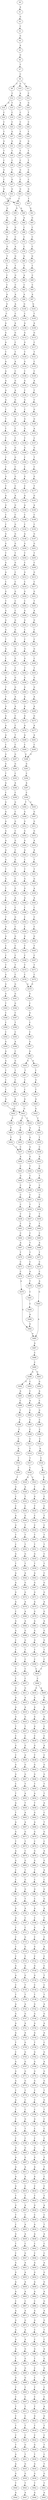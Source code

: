 strict digraph  {
	S0 -> S1 [ label = A ];
	S1 -> S2 [ label = G ];
	S2 -> S3 [ label = C ];
	S3 -> S4 [ label = G ];
	S4 -> S5 [ label = A ];
	S5 -> S6 [ label = G ];
	S6 -> S7 [ label = T ];
	S7 -> S8 [ label = C ];
	S8 -> S9 [ label = C ];
	S8 -> S10 [ label = G ];
	S8 -> S11 [ label = T ];
	S9 -> S12 [ label = C ];
	S10 -> S13 [ label = A ];
	S11 -> S14 [ label = C ];
	S12 -> S15 [ label = T ];
	S12 -> S16 [ label = G ];
	S13 -> S17 [ label = A ];
	S14 -> S18 [ label = G ];
	S15 -> S19 [ label = C ];
	S16 -> S20 [ label = C ];
	S17 -> S21 [ label = C ];
	S18 -> S22 [ label = T ];
	S19 -> S23 [ label = C ];
	S20 -> S24 [ label = C ];
	S21 -> S25 [ label = C ];
	S22 -> S26 [ label = C ];
	S23 -> S27 [ label = G ];
	S24 -> S28 [ label = T ];
	S25 -> S29 [ label = T ];
	S26 -> S30 [ label = T ];
	S27 -> S31 [ label = G ];
	S28 -> S32 [ label = G ];
	S29 -> S33 [ label = G ];
	S30 -> S34 [ label = G ];
	S31 -> S35 [ label = T ];
	S32 -> S36 [ label = T ];
	S33 -> S37 [ label = T ];
	S34 -> S38 [ label = T ];
	S35 -> S39 [ label = C ];
	S36 -> S40 [ label = C ];
	S37 -> S41 [ label = C ];
	S38 -> S42 [ label = T ];
	S39 -> S43 [ label = T ];
	S40 -> S44 [ label = G ];
	S41 -> S45 [ label = G ];
	S42 -> S46 [ label = C ];
	S43 -> S47 [ label = G ];
	S44 -> S48 [ label = C ];
	S45 -> S49 [ label = C ];
	S46 -> S50 [ label = C ];
	S47 -> S51 [ label = G ];
	S48 -> S52 [ label = G ];
	S49 -> S53 [ label = G ];
	S50 -> S54 [ label = G ];
	S51 -> S55 [ label = A ];
	S52 -> S56 [ label = C ];
	S53 -> S56 [ label = C ];
	S54 -> S57 [ label = T ];
	S55 -> S58 [ label = G ];
	S56 -> S59 [ label = G ];
	S56 -> S60 [ label = A ];
	S57 -> S61 [ label = G ];
	S58 -> S62 [ label = G ];
	S59 -> S63 [ label = A ];
	S60 -> S64 [ label = A ];
	S61 -> S65 [ label = G ];
	S62 -> S66 [ label = G ];
	S63 -> S67 [ label = G ];
	S64 -> S68 [ label = C ];
	S65 -> S69 [ label = C ];
	S66 -> S70 [ label = T ];
	S67 -> S71 [ label = C ];
	S68 -> S72 [ label = C ];
	S69 -> S73 [ label = C ];
	S70 -> S74 [ label = G ];
	S71 -> S75 [ label = A ];
	S72 -> S76 [ label = C ];
	S73 -> S77 [ label = C ];
	S74 -> S78 [ label = T ];
	S75 -> S79 [ label = G ];
	S76 -> S80 [ label = G ];
	S77 -> S81 [ label = G ];
	S78 -> S82 [ label = T ];
	S79 -> S83 [ label = T ];
	S80 -> S84 [ label = T ];
	S81 -> S85 [ label = T ];
	S82 -> S86 [ label = C ];
	S83 -> S87 [ label = G ];
	S84 -> S88 [ label = A ];
	S85 -> S89 [ label = C ];
	S86 -> S90 [ label = C ];
	S87 -> S91 [ label = C ];
	S88 -> S92 [ label = C ];
	S89 -> S93 [ label = C ];
	S90 -> S94 [ label = A ];
	S91 -> S95 [ label = A ];
	S92 -> S96 [ label = A ];
	S93 -> S97 [ label = A ];
	S94 -> S98 [ label = G ];
	S95 -> S99 [ label = A ];
	S96 -> S100 [ label = G ];
	S97 -> S101 [ label = G ];
	S98 -> S102 [ label = C ];
	S99 -> S103 [ label = C ];
	S100 -> S104 [ label = C ];
	S101 -> S105 [ label = T ];
	S102 -> S106 [ label = A ];
	S103 -> S107 [ label = A ];
	S104 -> S108 [ label = A ];
	S105 -> S109 [ label = A ];
	S106 -> S110 [ label = G ];
	S107 -> S111 [ label = G ];
	S108 -> S112 [ label = G ];
	S109 -> S113 [ label = G ];
	S110 -> S114 [ label = A ];
	S111 -> S115 [ label = C ];
	S112 -> S116 [ label = G ];
	S113 -> S117 [ label = C ];
	S114 -> S118 [ label = T ];
	S115 -> S119 [ label = T ];
	S116 -> S120 [ label = T ];
	S117 -> S121 [ label = T ];
	S118 -> S122 [ label = A ];
	S119 -> S123 [ label = A ];
	S120 -> S124 [ label = G ];
	S121 -> S125 [ label = C ];
	S122 -> S126 [ label = A ];
	S123 -> S127 [ label = C ];
	S124 -> S128 [ label = C ];
	S125 -> S129 [ label = C ];
	S126 -> S130 [ label = A ];
	S127 -> S131 [ label = G ];
	S128 -> S132 [ label = A ];
	S129 -> S133 [ label = A ];
	S130 -> S134 [ label = A ];
	S131 -> S135 [ label = A ];
	S132 -> S136 [ label = C ];
	S133 -> S137 [ label = C ];
	S134 -> S138 [ label = A ];
	S135 -> S139 [ label = G ];
	S136 -> S140 [ label = G ];
	S137 -> S141 [ label = C ];
	S138 -> S142 [ label = C ];
	S139 -> S143 [ label = A ];
	S140 -> S144 [ label = C ];
	S141 -> S145 [ label = G ];
	S142 -> S146 [ label = T ];
	S143 -> S147 [ label = A ];
	S144 -> S148 [ label = G ];
	S145 -> S149 [ label = G ];
	S146 -> S150 [ label = T ];
	S147 -> S151 [ label = C ];
	S148 -> S152 [ label = G ];
	S149 -> S153 [ label = A ];
	S150 -> S154 [ label = T ];
	S151 -> S155 [ label = T ];
	S152 -> S156 [ label = T ];
	S153 -> S157 [ label = C ];
	S154 -> S158 [ label = G ];
	S155 -> S159 [ label = G ];
	S156 -> S160 [ label = G ];
	S157 -> S161 [ label = G ];
	S158 -> S162 [ label = C ];
	S159 -> S163 [ label = G ];
	S160 -> S164 [ label = C ];
	S161 -> S165 [ label = T ];
	S162 -> S166 [ label = C ];
	S163 -> S167 [ label = C ];
	S164 -> S168 [ label = C ];
	S165 -> S169 [ label = C ];
	S166 -> S170 [ label = G ];
	S167 -> S171 [ label = G ];
	S168 -> S172 [ label = G ];
	S169 -> S173 [ label = G ];
	S170 -> S174 [ label = T ];
	S171 -> S175 [ label = C ];
	S172 -> S176 [ label = C ];
	S173 -> S177 [ label = T ];
	S174 -> S178 [ label = A ];
	S175 -> S179 [ label = A ];
	S176 -> S180 [ label = A ];
	S177 -> S181 [ label = G ];
	S178 -> S182 [ label = G ];
	S179 -> S183 [ label = G ];
	S180 -> S184 [ label = A ];
	S181 -> S185 [ label = A ];
	S182 -> S186 [ label = C ];
	S183 -> S187 [ label = C ];
	S184 -> S188 [ label = C ];
	S185 -> S189 [ label = C ];
	S186 -> S190 [ label = C ];
	S187 -> S191 [ label = G ];
	S188 -> S192 [ label = C ];
	S189 -> S193 [ label = C ];
	S190 -> S194 [ label = G ];
	S191 -> S195 [ label = G ];
	S192 -> S196 [ label = A ];
	S193 -> S197 [ label = G ];
	S194 -> S198 [ label = G ];
	S195 -> S199 [ label = G ];
	S196 -> S200 [ label = G ];
	S197 -> S201 [ label = G ];
	S198 -> S202 [ label = T ];
	S199 -> S203 [ label = T ];
	S200 -> S204 [ label = T ];
	S201 -> S205 [ label = T ];
	S202 -> S206 [ label = G ];
	S203 -> S207 [ label = G ];
	S204 -> S208 [ label = C ];
	S205 -> S209 [ label = C ];
	S206 -> S210 [ label = A ];
	S207 -> S211 [ label = C ];
	S208 -> S212 [ label = G ];
	S209 -> S213 [ label = G ];
	S210 -> S214 [ label = C ];
	S211 -> S215 [ label = C ];
	S212 -> S216 [ label = C ];
	S213 -> S217 [ label = C ];
	S214 -> S218 [ label = G ];
	S215 -> S219 [ label = G ];
	S216 -> S220 [ label = G ];
	S217 -> S221 [ label = G ];
	S218 -> S222 [ label = T ];
	S219 -> S223 [ label = C ];
	S220 -> S224 [ label = C ];
	S221 -> S225 [ label = T ];
	S222 -> S226 [ label = G ];
	S223 -> S227 [ label = C ];
	S224 -> S228 [ label = A ];
	S225 -> S229 [ label = A ];
	S226 -> S230 [ label = G ];
	S227 -> S231 [ label = G ];
	S228 -> S232 [ label = G ];
	S229 -> S233 [ label = G ];
	S230 -> S234 [ label = G ];
	S231 -> S235 [ label = G ];
	S232 -> S236 [ label = C ];
	S233 -> S237 [ label = C ];
	S234 -> S238 [ label = T ];
	S235 -> S239 [ label = T ];
	S236 -> S240 [ label = C ];
	S237 -> S241 [ label = C ];
	S238 -> S242 [ label = A ];
	S239 -> S243 [ label = G ];
	S240 -> S244 [ label = G ];
	S241 -> S245 [ label = G ];
	S242 -> S246 [ label = C ];
	S243 -> S247 [ label = G ];
	S244 -> S248 [ label = G ];
	S245 -> S249 [ label = C ];
	S246 -> S250 [ label = T ];
	S247 -> S251 [ label = T ];
	S248 -> S252 [ label = T ];
	S249 -> S253 [ label = T ];
	S250 -> S254 [ label = A ];
	S251 -> S255 [ label = G ];
	S252 -> S256 [ label = G ];
	S253 -> S257 [ label = G ];
	S254 -> S258 [ label = T ];
	S255 -> S259 [ label = G ];
	S256 -> S260 [ label = G ];
	S257 -> S261 [ label = G ];
	S258 -> S262 [ label = T ];
	S259 -> S263 [ label = A ];
	S260 -> S264 [ label = A ];
	S261 -> S265 [ label = A ];
	S262 -> S266 [ label = G ];
	S263 -> S267 [ label = A ];
	S264 -> S268 [ label = A ];
	S265 -> S269 [ label = A ];
	S266 -> S270 [ label = G ];
	S267 -> S271 [ label = C ];
	S268 -> S272 [ label = G ];
	S269 -> S273 [ label = G ];
	S270 -> S274 [ label = A ];
	S271 -> S275 [ label = C ];
	S272 -> S276 [ label = A ];
	S273 -> S277 [ label = A ];
	S274 -> S278 [ label = A ];
	S275 -> S279 [ label = T ];
	S276 -> S280 [ label = A ];
	S277 -> S281 [ label = A ];
	S278 -> S282 [ label = C ];
	S279 -> S283 [ label = C ];
	S280 -> S284 [ label = C ];
	S281 -> S285 [ label = C ];
	S282 -> S286 [ label = G ];
	S283 -> S287 [ label = G ];
	S284 -> S288 [ label = G ];
	S285 -> S288 [ label = G ];
	S286 -> S289 [ label = G ];
	S287 -> S290 [ label = G ];
	S288 -> S291 [ label = G ];
	S289 -> S292 [ label = T ];
	S290 -> S293 [ label = C ];
	S291 -> S294 [ label = C ];
	S292 -> S295 [ label = A ];
	S293 -> S296 [ label = A ];
	S294 -> S297 [ label = A ];
	S295 -> S298 [ label = C ];
	S296 -> S299 [ label = C ];
	S297 -> S300 [ label = C ];
	S298 -> S301 [ label = G ];
	S299 -> S302 [ label = G ];
	S300 -> S303 [ label = C ];
	S300 -> S304 [ label = T ];
	S301 -> S305 [ label = A ];
	S302 -> S306 [ label = C ];
	S303 -> S307 [ label = G ];
	S304 -> S308 [ label = G ];
	S305 -> S309 [ label = A ];
	S306 -> S310 [ label = G ];
	S307 -> S311 [ label = G ];
	S308 -> S312 [ label = G ];
	S309 -> S313 [ label = G ];
	S310 -> S314 [ label = C ];
	S311 -> S315 [ label = G ];
	S312 -> S316 [ label = G ];
	S313 -> S317 [ label = A ];
	S314 -> S318 [ label = G ];
	S315 -> S319 [ label = A ];
	S316 -> S320 [ label = A ];
	S317 -> S321 [ label = A ];
	S318 -> S322 [ label = C ];
	S319 -> S323 [ label = A ];
	S320 -> S324 [ label = A ];
	S321 -> S325 [ label = G ];
	S322 -> S326 [ label = G ];
	S323 -> S327 [ label = T ];
	S324 -> S328 [ label = C ];
	S325 -> S329 [ label = T ];
	S326 -> S330 [ label = T ];
	S327 -> S331 [ label = T ];
	S328 -> S332 [ label = T ];
	S329 -> S333 [ label = G ];
	S330 -> S334 [ label = C ];
	S331 -> S335 [ label = G ];
	S332 -> S336 [ label = G ];
	S333 -> S337 [ label = T ];
	S334 -> S338 [ label = G ];
	S335 -> S339 [ label = A ];
	S336 -> S340 [ label = G ];
	S337 -> S341 [ label = C ];
	S338 -> S342 [ label = A ];
	S339 -> S343 [ label = A ];
	S340 -> S344 [ label = A ];
	S341 -> S345 [ label = C ];
	S342 -> S346 [ label = C ];
	S343 -> S347 [ label = C ];
	S344 -> S348 [ label = C ];
	S345 -> S349 [ label = T ];
	S346 -> S350 [ label = G ];
	S347 -> S351 [ label = C ];
	S348 -> S352 [ label = C ];
	S349 -> S353 [ label = G ];
	S350 -> S354 [ label = C ];
	S351 -> S355 [ label = C ];
	S352 -> S356 [ label = C ];
	S353 -> S357 [ label = G ];
	S354 -> S358 [ label = G ];
	S355 -> S359 [ label = G ];
	S356 -> S360 [ label = G ];
	S357 -> S361 [ label = C ];
	S358 -> S362 [ label = C ];
	S359 -> S363 [ label = T ];
	S360 -> S364 [ label = T ];
	S361 -> S365 [ label = C ];
	S362 -> S366 [ label = C ];
	S363 -> S367 [ label = C ];
	S364 -> S368 [ label = C ];
	S365 -> S369 [ label = T ];
	S366 -> S370 [ label = T ];
	S367 -> S371 [ label = T ];
	S368 -> S372 [ label = T ];
	S369 -> S373 [ label = G ];
	S370 -> S374 [ label = C ];
	S371 -> S375 [ label = C ];
	S372 -> S376 [ label = C ];
	S373 -> S377 [ label = G ];
	S374 -> S378 [ label = G ];
	S375 -> S379 [ label = G ];
	S376 -> S379 [ label = G ];
	S377 -> S380 [ label = G ];
	S378 -> S381 [ label = G ];
	S379 -> S382 [ label = G ];
	S380 -> S383 [ label = T ];
	S381 -> S384 [ label = G ];
	S382 -> S385 [ label = C ];
	S383 -> S386 [ label = C ];
	S384 -> S387 [ label = C ];
	S385 -> S388 [ label = A ];
	S386 -> S389 [ label = C ];
	S387 -> S390 [ label = T ];
	S388 -> S391 [ label = C ];
	S389 -> S392 [ label = C ];
	S390 -> S393 [ label = C ];
	S391 -> S394 [ label = C ];
	S392 -> S395 [ label = G ];
	S393 -> S396 [ label = A ];
	S394 -> S397 [ label = G ];
	S395 -> S398 [ label = A ];
	S396 -> S399 [ label = C ];
	S397 -> S400 [ label = A ];
	S398 -> S401 [ label = G ];
	S399 -> S402 [ label = G ];
	S400 -> S403 [ label = G ];
	S400 -> S404 [ label = A ];
	S401 -> S405 [ label = T ];
	S402 -> S406 [ label = T ];
	S403 -> S407 [ label = T ];
	S404 -> S408 [ label = T ];
	S405 -> S409 [ label = C ];
	S406 -> S410 [ label = C ];
	S407 -> S411 [ label = C ];
	S408 -> S412 [ label = G ];
	S409 -> S413 [ label = C ];
	S410 -> S414 [ label = C ];
	S411 -> S415 [ label = C ];
	S412 -> S416 [ label = T ];
	S413 -> S417 [ label = A ];
	S414 -> S418 [ label = A ];
	S415 -> S419 [ label = A ];
	S416 -> S420 [ label = A ];
	S417 -> S421 [ label = G ];
	S418 -> S422 [ label = G ];
	S419 -> S421 [ label = G ];
	S420 -> S423 [ label = G ];
	S421 -> S424 [ label = T ];
	S421 -> S425 [ label = C ];
	S422 -> S426 [ label = C ];
	S423 -> S427 [ label = T ];
	S424 -> S428 [ label = A ];
	S425 -> S429 [ label = T ];
	S426 -> S430 [ label = T ];
	S427 -> S431 [ label = T ];
	S428 -> S432 [ label = G ];
	S429 -> S433 [ label = T ];
	S430 -> S434 [ label = T ];
	S431 -> S435 [ label = T ];
	S432 -> S436 [ label = G ];
	S433 -> S437 [ label = C ];
	S434 -> S437 [ label = C ];
	S435 -> S438 [ label = C ];
	S436 -> S439 [ label = G ];
	S437 -> S440 [ label = A ];
	S438 -> S441 [ label = A ];
	S439 -> S442 [ label = T ];
	S440 -> S443 [ label = C ];
	S441 -> S444 [ label = C ];
	S442 -> S445 [ label = C ];
	S443 -> S446 [ label = G ];
	S444 -> S447 [ label = T ];
	S445 -> S448 [ label = A ];
	S446 -> S449 [ label = C ];
	S447 -> S450 [ label = C ];
	S448 -> S451 [ label = C ];
	S449 -> S452 [ label = C ];
	S450 -> S453 [ label = C ];
	S451 -> S454 [ label = T ];
	S452 -> S455 [ label = C ];
	S453 -> S456 [ label = T ];
	S454 -> S457 [ label = C ];
	S455 -> S458 [ label = T ];
	S456 -> S459 [ label = T ];
	S457 -> S460 [ label = G ];
	S458 -> S461 [ label = T ];
	S459 -> S462 [ label = T ];
	S460 -> S463 [ label = C ];
	S461 -> S464 [ label = C ];
	S462 -> S465 [ label = C ];
	S463 -> S466 [ label = T ];
	S464 -> S467 [ label = A ];
	S465 -> S468 [ label = A ];
	S466 -> S469 [ label = T ];
	S467 -> S470 [ label = T ];
	S468 -> S471 [ label = T ];
	S469 -> S472 [ label = C ];
	S470 -> S473 [ label = C ];
	S471 -> S474 [ label = C ];
	S472 -> S475 [ label = A ];
	S473 -> S476 [ label = C ];
	S474 -> S477 [ label = C ];
	S475 -> S478 [ label = T ];
	S476 -> S479 [ label = A ];
	S477 -> S480 [ label = A ];
	S478 -> S481 [ label = C ];
	S479 -> S482 [ label = G ];
	S480 -> S483 [ label = G ];
	S481 -> S484 [ label = C ];
	S482 -> S485 [ label = A ];
	S483 -> S485 [ label = A ];
	S484 -> S486 [ label = A ];
	S485 -> S487 [ label = A ];
	S486 -> S482 [ label = G ];
	S487 -> S488 [ label = C ];
	S488 -> S489 [ label = C ];
	S489 -> S490 [ label = A ];
	S489 -> S491 [ label = G ];
	S490 -> S492 [ label = G ];
	S490 -> S493 [ label = C ];
	S491 -> S494 [ label = G ];
	S492 -> S495 [ label = A ];
	S493 -> S496 [ label = C ];
	S494 -> S497 [ label = A ];
	S495 -> S498 [ label = C ];
	S496 -> S499 [ label = A ];
	S497 -> S500 [ label = C ];
	S498 -> S501 [ label = T ];
	S499 -> S502 [ label = C ];
	S500 -> S503 [ label = G ];
	S501 -> S504 [ label = C ];
	S502 -> S505 [ label = C ];
	S503 -> S506 [ label = C ];
	S504 -> S507 [ label = C ];
	S505 -> S508 [ label = C ];
	S506 -> S509 [ label = C ];
	S507 -> S510 [ label = C ];
	S508 -> S511 [ label = C ];
	S509 -> S512 [ label = C ];
	S510 -> S513 [ label = A ];
	S511 -> S514 [ label = T ];
	S512 -> S515 [ label = A ];
	S513 -> S516 [ label = T ];
	S514 -> S517 [ label = T ];
	S515 -> S518 [ label = T ];
	S516 -> S519 [ label = C ];
	S517 -> S520 [ label = C ];
	S518 -> S521 [ label = C ];
	S519 -> S522 [ label = T ];
	S520 -> S523 [ label = C ];
	S520 -> S524 [ label = G ];
	S521 -> S525 [ label = G ];
	S522 -> S526 [ label = G ];
	S523 -> S527 [ label = T ];
	S524 -> S528 [ label = A ];
	S525 -> S529 [ label = T ];
	S526 -> S530 [ label = C ];
	S527 -> S531 [ label = G ];
	S528 -> S532 [ label = T ];
	S529 -> S533 [ label = C ];
	S530 -> S534 [ label = C ];
	S531 -> S535 [ label = T ];
	S532 -> S536 [ label = C ];
	S533 -> S537 [ label = C ];
	S534 -> S538 [ label = A ];
	S535 -> S539 [ label = C ];
	S536 -> S540 [ label = G ];
	S537 -> S541 [ label = T ];
	S538 -> S542 [ label = G ];
	S539 -> S543 [ label = C ];
	S540 -> S544 [ label = T ];
	S541 -> S545 [ label = C ];
	S542 -> S546 [ label = T ];
	S543 -> S547 [ label = T ];
	S544 -> S548 [ label = T ];
	S545 -> S549 [ label = T ];
	S546 -> S550 [ label = C ];
	S547 -> S551 [ label = T ];
	S548 -> S552 [ label = T ];
	S549 -> S553 [ label = T ];
	S550 -> S554 [ label = G ];
	S551 -> S555 [ label = G ];
	S552 -> S556 [ label = G ];
	S553 -> S557 [ label = C ];
	S554 -> S558 [ label = T ];
	S555 -> S559 [ label = T ];
	S556 -> S560 [ label = T ];
	S557 -> S561 [ label = T ];
	S558 -> S562 [ label = A ];
	S559 -> S563 [ label = A ];
	S560 -> S564 [ label = A ];
	S561 -> S565 [ label = C ];
	S562 -> S566 [ label = A ];
	S563 -> S567 [ label = G ];
	S564 -> S568 [ label = G ];
	S565 -> S569 [ label = G ];
	S566 -> S570 [ label = G ];
	S567 -> S571 [ label = G ];
	S568 -> S572 [ label = G ];
	S569 -> S573 [ label = G ];
	S570 -> S574 [ label = A ];
	S571 -> S575 [ label = A ];
	S572 -> S576 [ label = A ];
	S573 -> S577 [ label = A ];
	S574 -> S578 [ label = C ];
	S575 -> S579 [ label = G ];
	S576 -> S580 [ label = A ];
	S577 -> S581 [ label = G ];
	S578 -> S582 [ label = G ];
	S579 -> S583 [ label = A ];
	S580 -> S584 [ label = A ];
	S581 -> S585 [ label = A ];
	S582 -> S586 [ label = G ];
	S583 -> S587 [ label = G ];
	S584 -> S588 [ label = G ];
	S585 -> S589 [ label = G ];
	S586 -> S590 [ label = C ];
	S587 -> S591 [ label = G ];
	S588 -> S592 [ label = G ];
	S589 -> S593 [ label = G ];
	S590 -> S594 [ label = T ];
	S591 -> S595 [ label = T ];
	S592 -> S596 [ label = T ];
	S593 -> S597 [ label = T ];
	S594 -> S598 [ label = C ];
	S595 -> S599 [ label = C ];
	S596 -> S600 [ label = C ];
	S597 -> S601 [ label = C ];
	S598 -> S602 [ label = T ];
	S599 -> S603 [ label = C ];
	S600 -> S604 [ label = C ];
	S601 -> S603 [ label = C ];
	S602 -> S605 [ label = C ];
	S603 -> S606 [ label = C ];
	S604 -> S607 [ label = C ];
	S605 -> S608 [ label = G ];
	S606 -> S609 [ label = A ];
	S606 -> S610 [ label = G ];
	S607 -> S611 [ label = G ];
	S608 -> S612 [ label = A ];
	S609 -> S613 [ label = G ];
	S610 -> S614 [ label = G ];
	S611 -> S615 [ label = A ];
	S612 -> S616 [ label = A ];
	S613 -> S617 [ label = A ];
	S614 -> S618 [ label = A ];
	S615 -> S619 [ label = A ];
	S616 -> S620 [ label = G ];
	S617 -> S621 [ label = G ];
	S618 -> S622 [ label = G ];
	S619 -> S623 [ label = G ];
	S620 -> S624 [ label = T ];
	S621 -> S625 [ label = C ];
	S622 -> S626 [ label = G ];
	S623 -> S627 [ label = T ];
	S624 -> S628 [ label = C ];
	S625 -> S629 [ label = C ];
	S626 -> S630 [ label = C ];
	S627 -> S631 [ label = C ];
	S628 -> S632 [ label = G ];
	S629 -> S633 [ label = A ];
	S630 -> S634 [ label = G ];
	S631 -> S635 [ label = G ];
	S632 -> S636 [ label = C ];
	S633 -> S637 [ label = C ];
	S634 -> S638 [ label = T ];
	S635 -> S639 [ label = A ];
	S636 -> S640 [ label = G ];
	S637 -> S641 [ label = G ];
	S638 -> S642 [ label = G ];
	S639 -> S643 [ label = G ];
	S640 -> S644 [ label = G ];
	S641 -> S645 [ label = G ];
	S642 -> S646 [ label = G ];
	S643 -> S647 [ label = G ];
	S644 -> S648 [ label = C ];
	S645 -> S649 [ label = T ];
	S646 -> S650 [ label = T ];
	S647 -> S651 [ label = T ];
	S648 -> S652 [ label = T ];
	S649 -> S653 [ label = T ];
	S650 -> S654 [ label = A ];
	S651 -> S655 [ label = A ];
	S652 -> S656 [ label = A ];
	S653 -> S657 [ label = A ];
	S654 -> S658 [ label = T ];
	S655 -> S659 [ label = T ];
	S656 -> S660 [ label = T ];
	S657 -> S661 [ label = C ];
	S658 -> S662 [ label = G ];
	S659 -> S663 [ label = A ];
	S660 -> S664 [ label = A ];
	S661 -> S665 [ label = T ];
	S662 -> S666 [ label = A ];
	S663 -> S667 [ label = A ];
	S664 -> S668 [ label = G ];
	S665 -> S669 [ label = G ];
	S666 -> S670 [ label = G ];
	S667 -> S671 [ label = G ];
	S668 -> S672 [ label = T ];
	S669 -> S673 [ label = C ];
	S670 -> S674 [ label = C ];
	S671 -> S675 [ label = T ];
	S672 -> S676 [ label = A ];
	S673 -> S677 [ label = A ];
	S674 -> S678 [ label = G ];
	S675 -> S679 [ label = C ];
	S676 -> S680 [ label = G ];
	S677 -> S681 [ label = G ];
	S678 -> S682 [ label = G ];
	S679 -> S683 [ label = G ];
	S680 -> S684 [ label = C ];
	S681 -> S685 [ label = A ];
	S682 -> S686 [ label = T ];
	S683 -> S687 [ label = T ];
	S684 -> S688 [ label = C ];
	S685 -> S689 [ label = C ];
	S686 -> S690 [ label = C ];
	S687 -> S691 [ label = G ];
	S688 -> S692 [ label = G ];
	S689 -> S693 [ label = G ];
	S690 -> S694 [ label = G ];
	S691 -> S695 [ label = G ];
	S692 -> S696 [ label = A ];
	S693 -> S697 [ label = G ];
	S694 -> S698 [ label = C ];
	S695 -> S699 [ label = T ];
	S696 -> S700 [ label = A ];
	S697 -> S701 [ label = A ];
	S698 -> S702 [ label = A ];
	S699 -> S703 [ label = A ];
	S700 -> S704 [ label = A ];
	S701 -> S705 [ label = C ];
	S702 -> S706 [ label = C ];
	S703 -> S707 [ label = C ];
	S704 -> S708 [ label = C ];
	S705 -> S709 [ label = A ];
	S706 -> S710 [ label = G ];
	S707 -> S711 [ label = C ];
	S708 -> S712 [ label = C ];
	S709 -> S713 [ label = C ];
	S710 -> S714 [ label = C ];
	S711 -> S715 [ label = G ];
	S712 -> S716 [ label = C ];
	S713 -> S717 [ label = A ];
	S714 -> S718 [ label = G ];
	S715 -> S719 [ label = G ];
	S716 -> S720 [ label = C ];
	S717 -> S721 [ label = C ];
	S718 -> S722 [ label = C ];
	S719 -> S723 [ label = T ];
	S720 -> S724 [ label = G ];
	S721 -> S725 [ label = C ];
	S722 -> S726 [ label = G ];
	S723 -> S727 [ label = G ];
	S724 -> S728 [ label = A ];
	S725 -> S729 [ label = T ];
	S726 -> S730 [ label = G ];
	S727 -> S731 [ label = G ];
	S728 -> S732 [ label = C ];
	S729 -> S733 [ label = C ];
	S730 -> S734 [ label = C ];
	S731 -> S735 [ label = T ];
	S732 -> S736 [ label = T ];
	S733 -> S737 [ label = T ];
	S734 -> S738 [ label = T ];
	S735 -> S739 [ label = T ];
	S736 -> S740 [ label = A ];
	S737 -> S741 [ label = A ];
	S738 -> S742 [ label = G ];
	S739 -> S743 [ label = A ];
	S740 -> S744 [ label = G ];
	S741 -> S745 [ label = G ];
	S742 -> S746 [ label = G ];
	S743 -> S747 [ label = G ];
	S744 -> S748 [ label = A ];
	S745 -> S749 [ label = A ];
	S746 -> S750 [ label = A ];
	S747 -> S751 [ label = A ];
	S748 -> S752 [ label = A ];
	S749 -> S753 [ label = A ];
	S750 -> S754 [ label = A ];
	S751 -> S755 [ label = A ];
	S752 -> S756 [ label = T ];
	S753 -> S757 [ label = C ];
	S754 -> S758 [ label = T ];
	S755 -> S759 [ label = G ];
	S756 -> S760 [ label = C ];
	S757 -> S761 [ label = G ];
	S758 -> S762 [ label = G ];
	S759 -> S763 [ label = G ];
	S760 -> S764 [ label = G ];
	S761 -> S765 [ label = A ];
	S762 -> S766 [ label = G ];
	S763 -> S767 [ label = G ];
	S764 -> S768 [ label = G ];
	S765 -> S769 [ label = G ];
	S766 -> S770 [ label = G ];
	S767 -> S771 [ label = G ];
	S768 -> S772 [ label = G ];
	S769 -> S773 [ label = G ];
	S770 -> S774 [ label = G ];
	S771 -> S775 [ label = G ];
	S772 -> S776 [ label = T ];
	S773 -> S777 [ label = T ];
	S774 -> S778 [ label = T ];
	S775 -> S779 [ label = T ];
	S776 -> S780 [ label = A ];
	S777 -> S781 [ label = G ];
	S778 -> S782 [ label = C ];
	S779 -> S783 [ label = C ];
	S780 -> S784 [ label = T ];
	S781 -> S785 [ label = T ];
	S782 -> S786 [ label = C ];
	S783 -> S787 [ label = C ];
	S784 -> S788 [ label = C ];
	S785 -> S789 [ label = C ];
	S786 -> S790 [ label = G ];
	S787 -> S791 [ label = G ];
	S788 -> S792 [ label = C ];
	S789 -> S793 [ label = C ];
	S790 -> S794 [ label = C ];
	S791 -> S795 [ label = T ];
	S792 -> S796 [ label = C ];
	S793 -> S797 [ label = C ];
	S794 -> S798 [ label = C ];
	S795 -> S799 [ label = C ];
	S796 -> S800 [ label = G ];
	S797 -> S801 [ label = T ];
	S798 -> S802 [ label = G ];
	S799 -> S803 [ label = G ];
	S800 -> S804 [ label = A ];
	S801 -> S805 [ label = G ];
	S802 -> S806 [ label = G ];
	S803 -> S807 [ label = G ];
	S804 -> S808 [ label = A ];
	S805 -> S809 [ label = T ];
	S806 -> S810 [ label = A ];
	S807 -> S811 [ label = A ];
	S808 -> S812 [ label = A ];
	S809 -> S813 [ label = C ];
	S810 -> S814 [ label = A ];
	S811 -> S815 [ label = A ];
	S812 -> S816 [ label = G ];
	S813 -> S817 [ label = C ];
	S814 -> S818 [ label = C ];
	S815 -> S819 [ label = C ];
	S816 -> S820 [ label = T ];
	S817 -> S821 [ label = T ];
	S818 -> S822 [ label = T ];
	S819 -> S823 [ label = T ];
	S820 -> S824 [ label = G ];
	S821 -> S825 [ label = A ];
	S822 -> S826 [ label = G ];
	S823 -> S827 [ label = A ];
	S824 -> S828 [ label = T ];
	S825 -> S829 [ label = C ];
	S826 -> S830 [ label = C ];
	S827 -> S831 [ label = C ];
	S828 -> S832 [ label = C ];
	S829 -> S833 [ label = T ];
	S830 -> S834 [ label = A ];
	S831 -> S835 [ label = A ];
	S832 -> S836 [ label = G ];
	S833 -> S837 [ label = A ];
	S834 -> S838 [ label = A ];
	S835 -> S839 [ label = A ];
	S836 -> S840 [ label = T ];
	S837 -> S841 [ label = C ];
	S838 -> S842 [ label = C ];
	S839 -> S843 [ label = C ];
	S840 -> S844 [ label = C ];
	S841 -> S845 [ label = C ];
	S842 -> S846 [ label = C ];
	S843 -> S847 [ label = G ];
	S844 -> S848 [ label = G ];
	S845 -> S849 [ label = A ];
	S846 -> S850 [ label = A ];
	S847 -> S851 [ label = A ];
	S848 -> S852 [ label = G ];
	S849 -> S853 [ label = G ];
	S850 -> S854 [ label = G ];
	S851 -> S855 [ label = A ];
	S852 -> S856 [ label = A ];
	S853 -> S857 [ label = G ];
	S854 -> S858 [ label = A ];
	S855 -> S859 [ label = A ];
	S856 -> S860 [ label = A ];
	S857 -> S861 [ label = A ];
	S858 -> S862 [ label = A ];
	S859 -> S863 [ label = A ];
	S860 -> S864 [ label = C ];
	S861 -> S865 [ label = G ];
	S862 -> S866 [ label = C ];
	S863 -> S867 [ label = C ];
	S864 -> S868 [ label = A ];
	S865 -> S869 [ label = A ];
	S866 -> S870 [ label = A ];
	S867 -> S871 [ label = A ];
	S868 -> S872 [ label = G ];
	S869 -> S873 [ label = G ];
	S870 -> S874 [ label = G ];
	S871 -> S875 [ label = G ];
	S872 -> S876 [ label = G ];
	S873 -> S877 [ label = T ];
	S874 -> S878 [ label = C ];
	S875 -> S879 [ label = A ];
	S876 -> S880 [ label = A ];
	S877 -> S881 [ label = C ];
	S878 -> S882 [ label = C ];
	S879 -> S883 [ label = A ];
	S880 -> S884 [ label = A ];
	S881 -> S885 [ label = A ];
	S882 -> S886 [ label = G ];
	S883 -> S887 [ label = G ];
	S884 -> S888 [ label = T ];
	S885 -> S889 [ label = G ];
	S886 -> S890 [ label = T ];
	S887 -> S891 [ label = G ];
	S888 -> S892 [ label = A ];
	S889 -> S893 [ label = G ];
	S890 -> S894 [ label = C ];
	S891 -> S895 [ label = G ];
	S892 -> S896 [ label = G ];
	S893 -> S897 [ label = A ];
	S894 -> S898 [ label = C ];
	S895 -> S899 [ label = G ];
	S896 -> S900 [ label = T ];
	S897 -> S901 [ label = C ];
	S898 -> S902 [ label = T ];
	S899 -> S903 [ label = T ];
	S900 -> S904 [ label = C ];
	S901 -> S905 [ label = C ];
	S902 -> S906 [ label = C ];
	S903 -> S907 [ label = C ];
	S904 -> S908 [ label = T ];
	S905 -> S909 [ label = A ];
	S906 -> S910 [ label = T ];
	S907 -> S911 [ label = T ];
	S908 -> S912 [ label = C ];
	S909 -> S913 [ label = G ];
	S910 -> S914 [ label = G ];
	S911 -> S915 [ label = C ];
	S912 -> S916 [ label = T ];
	S913 -> S917 [ label = T ];
	S914 -> S918 [ label = T ];
	S915 -> S919 [ label = T ];
	S916 -> S920 [ label = C ];
	S917 -> S921 [ label = C ];
	S918 -> S922 [ label = C ];
	S919 -> S923 [ label = C ];
	S920 -> S924 [ label = T ];
	S921 -> S925 [ label = T ];
	S922 -> S926 [ label = G ];
	S923 -> S927 [ label = G ];
	S924 -> S928 [ label = G ];
	S925 -> S929 [ label = C ];
	S926 -> S930 [ label = T ];
	S927 -> S931 [ label = T ];
	S928 -> S932 [ label = A ];
	S929 -> S933 [ label = T ];
	S930 -> S934 [ label = G ];
	S931 -> S935 [ label = G ];
	S932 -> S936 [ label = G ];
	S933 -> S937 [ label = G ];
	S934 -> S938 [ label = G ];
	S935 -> S939 [ label = G ];
	S936 -> S940 [ label = T ];
	S937 -> S941 [ label = T ];
	S938 -> S942 [ label = T ];
	S939 -> S943 [ label = T ];
	S940 -> S944 [ label = A ];
	S941 -> S945 [ label = A ];
	S942 -> S946 [ label = A ];
	S943 -> S947 [ label = A ];
}
